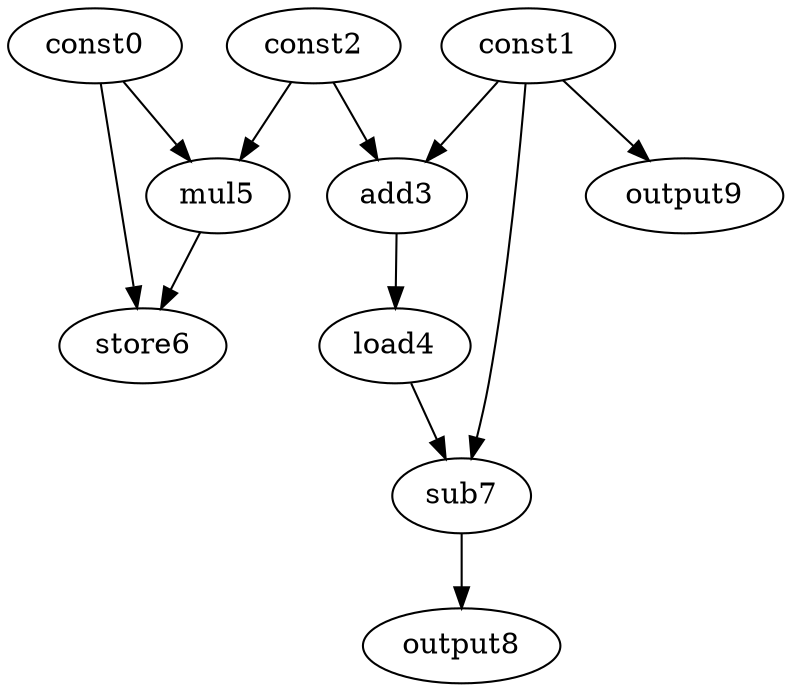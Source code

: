 digraph G { 
const0[opcode=const]; 
const1[opcode=const]; 
const2[opcode=const]; 
add3[opcode=add]; 
load4[opcode=load]; 
mul5[opcode=mul]; 
store6[opcode=store]; 
sub7[opcode=sub]; 
output8[opcode=output]; 
output9[opcode=output]; 
const1->add3[operand=0];
const2->add3[operand=1];
const0->mul5[operand=0];
const2->mul5[operand=1];
const1->output9[operand=0];
add3->load4[operand=0];
const0->store6[operand=0];
mul5->store6[operand=1];
const1->sub7[operand=0];
load4->sub7[operand=1];
sub7->output8[operand=0];
}
